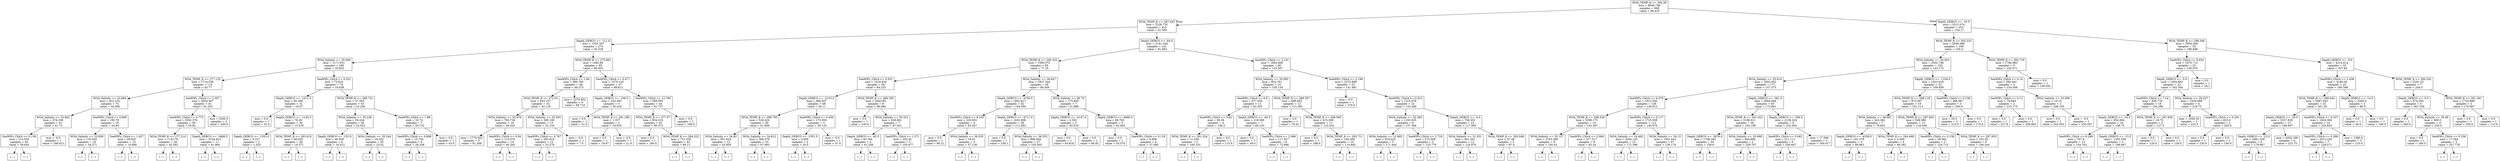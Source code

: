digraph Tree {
node [shape=box] ;
0 [label="WOA_TEMP_K <= 294.36\nmse = 4646.748\nsamples = 668\nvalue = 96.435"] ;
1 [label="WOA_TEMP_K <= 287.433\nmse = 2226.735\nsamples = 415\nvalue = 61.009"] ;
0 -> 1 [labeldistance=2.5, labelangle=45, headlabel="True"] ;
2 [label="Depth_GEBCO <= -111.0\nmse = 1555.307\nsamples = 274\nvalue = 45.529"] ;
1 -> 2 ;
3 [label="WOA_Salinity <= 35.059\nmse = 1171.931\nsamples = 189\nvalue = 33.833"] ;
2 -> 3 ;
4 [label="WOA_TEMP_K <= 277.125\nmse = 1714.538\nsamples = 115\nvalue = 43.77"] ;
3 -> 4 ;
5 [label="WOA_Salinity <= 33.864\nmse = 422.125\nsamples = 74\nvalue = 34.394"] ;
4 -> 5 ;
6 [label="WOA_Salinity <= 33.862\nmse = 474.338\nsamples = 41\nvalue = 41.72"] ;
5 -> 6 ;
7 [label="SeaWIFs_ChlrA <= 0.136\nmse = 214.635\nsamples = 40\nvalue = 39.643"] ;
6 -> 7 ;
8 [label="(...)"] ;
7 -> 8 ;
21 [label="(...)"] ;
7 -> 21 ;
78 [label="mse = -0.0\nsamples = 1\nvalue = 168.421"] ;
6 -> 78 ;
79 [label="SeaWIFs_ChlrA <= 0.608\nmse = 195.78\nsamples = 33\nvalue = 24.93"] ;
5 -> 79 ;
80 [label="WOA_Salinity <= 33.928\nmse = 135.935\nsamples = 18\nvalue = 34.371"] ;
79 -> 80 ;
81 [label="(...)"] ;
80 -> 81 ;
92 [label="(...)"] ;
80 -> 92 ;
115 [label="SeaWIFs_ChlrA <= 1.627\nmse = 58.635\nsamples = 15\nvalue = 14.668"] ;
79 -> 115 ;
116 [label="(...)"] ;
115 -> 116 ;
143 [label="(...)"] ;
115 -> 143 ;
144 [label="SeaWIFs_ChlrA <= 2.307\nmse = 3654.567\nsamples = 41\nvalue = 61.253"] ;
4 -> 144 ;
145 [label="SeaWIFs_ChlrA <= 0.773\nmse = 2592.376\nsamples = 39\nvalue = 53.82"] ;
144 -> 145 ;
146 [label="WOA_TEMP_K <= 277.214\nmse = 1143.79\nsamples = 28\nvalue = 42.562"] ;
145 -> 146 ;
147 [label="(...)"] ;
146 -> 147 ;
148 [label="(...)"] ;
146 -> 148 ;
199 [label="Depth_GEBCO <= -3468.5\nmse = 5104.913\nsamples = 11\nvalue = 81.964"] ;
145 -> 199 ;
200 [label="(...)"] ;
199 -> 200 ;
201 [label="(...)"] ;
199 -> 201 ;
220 [label="mse = 3200.0\nsamples = 2\nvalue = 200.0"] ;
144 -> 220 ;
221 [label="SeaWIFs_ChlrA <= 0.251\nmse = 72.816\nsamples = 74\nvalue = 19.838"] ;
3 -> 221 ;
222 [label="Depth_GEBCO <= -1611.5\nmse = 85.308\nsamples = 31\nvalue = 16.07"] ;
221 -> 222 ;
223 [label="mse = 0.0\nsamples = 1\nvalue = 32.4"] ;
222 -> 223 ;
224 [label="Depth_GEBCO <= -1145.5\nmse = 78.36\nsamples = 30\nvalue = 15.476"] ;
222 -> 224 ;
225 [label="Depth_GEBCO <= -1352.0\nmse = 0.227\nsamples = 2\nvalue = 1.525"] ;
224 -> 225 ;
226 [label="(...)"] ;
225 -> 226 ;
227 [label="(...)"] ;
225 -> 227 ;
228 [label="WOA_TEMP_K <= 283.619\nmse = 68.025\nsamples = 28\nvalue = 16.571"] ;
224 -> 228 ;
229 [label="(...)"] ;
228 -> 229 ;
244 [label="(...)"] ;
228 -> 244 ;
247 [label="WOA_TEMP_K <= 286.731\nmse = 37.053\nsamples = 43\nvalue = 23.246"] ;
221 -> 247 ;
248 [label="WOA_Salinity <= 35.238\nmse = 28.244\nsamples = 36\nvalue = 22.023"] ;
247 -> 248 ;
249 [label="Depth_GEBCO <= -152.0\nmse = 46.929\nsamples = 6\nvalue = 16.412"] ;
248 -> 249 ;
250 [label="(...)"] ;
249 -> 250 ;
253 [label="(...)"] ;
249 -> 253 ;
260 [label="WOA_Salinity <= 35.244\nmse = 18.332\nsamples = 30\nvalue = 23.02"] ;
248 -> 260 ;
261 [label="(...)"] ;
260 -> 261 ;
264 [label="(...)"] ;
260 -> 264 ;
289 [label="SeaWIFs_ChlrA <= 1.88\nmse = 33.74\nsamples = 7\nvalue = 29.732"] ;
247 -> 289 ;
290 [label="SeaWIFs_ChlrA <= 0.698\nmse = 15.756\nsamples = 6\nvalue = 28.258"] ;
289 -> 290 ;
291 [label="(...)"] ;
290 -> 291 ;
292 [label="(...)"] ;
290 -> 292 ;
297 [label="mse = 0.0\nsamples = 1\nvalue = 43.0"] ;
289 -> 297 ;
298 [label="WOA_TEMP_K <= 275.891\nmse = 1485.94\nsamples = 85\nvalue = 69.503"] ;
2 -> 298 ;
299 [label="SeaWIFs_ChlrA <= 1.84\nmse = 990.785\nsamples = 38\nvalue = 46.273"] ;
298 -> 299 ;
300 [label="WOA_TEMP_K <= 272.54\nmse = 643.157\nsamples = 32\nvalue = 42.116"] ;
299 -> 300 ;
301 [label="WOA_Salinity <= 32.979\nmse = 783.734\nsamples = 19\nvalue = 49.522"] ;
300 -> 301 ;
302 [label="mse = 1774.543\nsamples = 5\nvalue = 81.268"] ;
301 -> 302 ;
303 [label="SeaWIFs_ChlrA <= 0.94\nmse = 115.074\nsamples = 14\nvalue = 40.263"] ;
301 -> 303 ;
304 [label="(...)"] ;
303 -> 304 ;
321 [label="(...)"] ;
303 -> 321 ;
322 [label="WOA_Salinity <= 33.303\nmse = 280.106\nsamples = 13\nvalue = 32.134"] ;
300 -> 322 ;
323 [label="SeaWIFs_ChlrA <= 0.767\nmse = 262.818\nsamples = 12\nvalue = 33.276"] ;
322 -> 323 ;
324 [label="(...)"] ;
323 -> 324 ;
325 [label="(...)"] ;
323 -> 325 ;
326 [label="mse = -0.0\nsamples = 1\nvalue = 7.0"] ;
322 -> 326 ;
327 [label="mse = 2270.852\nsamples = 6\nvalue = 68.719"] ;
299 -> 327 ;
328 [label="SeaWIFs_ChlrA <= 0.471\nmse = 1076.145\nsamples = 47\nvalue = 88.812"] ;
298 -> 328 ;
329 [label="Depth_GEBCO <= -106.5\nmse = 243.493\nsamples = 3\nvalue = 35.418"] ;
328 -> 329 ;
330 [label="mse = 0.0\nsamples = 1\nvalue = 51.0"] ;
329 -> 330 ;
331 [label="WOA_TEMP_K <= 281.298\nmse = 1.357\nsamples = 2\nvalue = 19.835"] ;
329 -> 331 ;
332 [label="mse = 0.0\nsamples = 1\nvalue = 18.67"] ;
331 -> 332 ;
333 [label="mse = -0.0\nsamples = 1\nvalue = 21.0"] ;
331 -> 333 ;
334 [label="SeaWIFs_ChlrA <= 12.795\nmse = 956.995\nsamples = 44\nvalue = 91.737"] ;
328 -> 334 ;
335 [label="WOA_TEMP_K <= 277.37\nmse = 834.319\nsamples = 43\nvalue = 90.373"] ;
334 -> 335 ;
336 [label="mse = 0.0\nsamples = 1\nvalue = 180.0"] ;
335 -> 336 ;
337 [label="WOA_TEMP_K <= 284.322\nmse = 731.335\nsamples = 42\nvalue = 89.11"] ;
335 -> 337 ;
338 [label="(...)"] ;
337 -> 338 ;
385 [label="(...)"] ;
337 -> 385 ;
398 [label="mse = 0.0\nsamples = 1\nvalue = 190.0"] ;
334 -> 398 ;
399 [label="Depth_GEBCO <= -64.0\nmse = 2141.504\nsamples = 141\nvalue = 91.683"] ;
1 -> 399 ;
400 [label="WOA_TEMP_K <= 292.333\nmse = 1590.372\nsamples = 95\nvalue = 77.25"] ;
399 -> 400 ;
401 [label="SeaWIFs_ChlrA <= 0.551\nmse = 1016.834\nsamples = 56\nvalue = 64.225"] ;
400 -> 401 ;
402 [label="Depth_GEBCO <= -2153.0\nmse = 586.937\nsamples = 48\nvalue = 58.11"] ;
401 -> 402 ;
403 [label="WOA_TEMP_K <= 289.795\nmse = 528.424\nsamples = 45\nvalue = 61.609"] ;
402 -> 403 ;
404 [label="WOA_Salinity <= 34.93\nmse = 501.924\nsamples = 12\nvalue = 43.959"] ;
403 -> 404 ;
405 [label="(...)"] ;
404 -> 405 ;
412 [label="(...)"] ;
404 -> 412 ;
425 [label="WOA_Salinity <= 34.812\nmse = 384.576\nsamples = 33\nvalue = 67.993"] ;
403 -> 425 ;
426 [label="(...)"] ;
425 -> 426 ;
427 [label="(...)"] ;
425 -> 427 ;
478 [label="SeaWIFs_ChlrA <= 0.456\nmse = 173.959\nsamples = 3\nvalue = 30.125"] ;
402 -> 478 ;
479 [label="Depth_GEBCO <= -1551.5\nmse = 4.959\nsamples = 2\nvalue = 20.0"] ;
478 -> 479 ;
480 [label="(...)"] ;
479 -> 480 ;
481 [label="(...)"] ;
479 -> 481 ;
482 [label="mse = -0.0\nsamples = 1\nvalue = 47.0"] ;
478 -> 482 ;
483 [label="WOA_TEMP_K <= 289.185\nmse = 2043.65\nsamples = 8\nvalue = 98.094"] ;
401 -> 483 ;
484 [label="mse = 0.0\nsamples = 1\nvalue = 230.6"] ;
483 -> 484 ;
485 [label="WOA_Salinity <= 35.331\nmse = 628.861\nsamples = 7\nvalue = 87.051"] ;
483 -> 485 ;
486 [label="Depth_GEBCO <= -82.5\nmse = 83.784\nsamples = 4\nvalue = 61.256"] ;
485 -> 486 ;
487 [label="(...)"] ;
486 -> 487 ;
492 [label="(...)"] ;
486 -> 492 ;
493 [label="SeaWIFs_ChlrA <= 1.271\nmse = 203.42\nsamples = 3\nvalue = 105.477"] ;
485 -> 493 ;
494 [label="(...)"] ;
493 -> 494 ;
495 [label="(...)"] ;
493 -> 495 ;
496 [label="WOA_Salinity <= 36.647\nmse = 1827.544\nsamples = 39\nvalue = 94.549"] ;
400 -> 496 ;
497 [label="Depth_GEBCO <= -4750.5\nmse = 1691.817\nsamples = 32\nvalue = 104.394"] ;
496 -> 497 ;
498 [label="SeaWIFs_ChlrA <= 0.105\nmse = 220.002\nsamples = 4\nvalue = 65.407"] ;
497 -> 498 ;
499 [label="mse = 0.0\nsamples = 1\nvalue = 90.21"] ;
498 -> 499 ;
500 [label="WOA_Salinity <= 36.535\nmse = 19.91\nsamples = 3\nvalue = 57.139"] ;
498 -> 500 ;
501 [label="(...)"] ;
500 -> 501 ;
504 [label="(...)"] ;
500 -> 504 ;
505 [label="Depth_GEBCO <= -4711.0\nmse = 1632.808\nsamples = 28\nvalue = 111.482"] ;
497 -> 505 ;
506 [label="mse = 0.0\nsamples = 1\nvalue = 239.1"] ;
505 -> 506 ;
507 [label="WOA_Salinity <= 36.552\nmse = 898.094\nsamples = 27\nvalue = 105.405"] ;
505 -> 507 ;
508 [label="(...)"] ;
507 -> 508 ;
533 [label="(...)"] ;
507 -> 533 ;
552 [label="WOA_Salinity <= 36.74\nmse = 175.835\nsamples = 7\nvalue = 51.889"] ;
496 -> 552 ;
553 [label="Depth_GEBCO <= -4147.0\nmse = 2.562\nsamples = 2\nvalue = 65.619"] ;
552 -> 553 ;
554 [label="mse = 0.0\nsamples = 1\nvalue = 64.818"] ;
553 -> 554 ;
555 [label="mse = 0.0\nsamples = 1\nvalue = 68.82"] ;
553 -> 555 ;
556 [label="Depth_GEBCO <= -4690.5\nmse = 68.783\nsamples = 5\nvalue = 42.082"] ;
552 -> 556 ;
557 [label="mse = 0.0\nsamples = 1\nvalue = 54.574"] ;
556 -> 557 ;
558 [label="SeaWIFs_ChlrA <= 0.118\nmse = 8.908\nsamples = 4\nvalue = 37.085"] ;
556 -> 558 ;
559 [label="(...)"] ;
558 -> 559 ;
560 [label="(...)"] ;
558 -> 560 ;
563 [label="SeaWIFs_ChlrA <= 2.101\nmse = 1892.608\nsamples = 46\nvalue = 123.307"] ;
399 -> 563 ;
564 [label="WOA_Salinity <= 35.092\nmse = 853.761\nsamples = 23\nvalue = 105.134"] ;
563 -> 564 ;
565 [label="SeaWIFs_ChlrA <= 0.9\nmse = 477.028\nsamples = 11\nvalue = 82.352"] ;
564 -> 565 ;
566 [label="SeaWIFs_ChlrA <= 0.82\nmse = 58.56\nsamples = 4\nvalue = 106.2"] ;
565 -> 566 ;
567 [label="WOA_TEMP_K <= 291.324\nmse = 11.556\nsamples = 3\nvalue = 100.333"] ;
566 -> 567 ;
568 [label="(...)"] ;
567 -> 568 ;
571 [label="(...)"] ;
567 -> 571 ;
572 [label="mse = 0.0\nsamples = 1\nvalue = 115.0"] ;
566 -> 572 ;
573 [label="Depth_GEBCO <= -44.5\nmse = 218.006\nsamples = 7\nvalue = 69.103"] ;
565 -> 573 ;
574 [label="mse = 0.0\nsamples = 1\nvalue = 39.0"] ;
573 -> 574 ;
575 [label="SeaWIFs_ChlrA <= 2.096\nmse = 117.827\nsamples = 6\nvalue = 72.866"] ;
573 -> 575 ;
576 [label="(...)"] ;
575 -> 576 ;
585 [label="(...)"] ;
575 -> 585 ;
586 [label="WOA_TEMP_K <= 288.397\nmse = 499.845\nsamples = 12\nvalue = 121.081"] ;
564 -> 586 ;
587 [label="mse = 0.0\nsamples = 1\nvalue = 76.41"] ;
586 -> 587 ;
588 [label="WOA_TEMP_K <= 289.595\nmse = 415.599\nsamples = 11\nvalue = 123.432"] ;
586 -> 588 ;
589 [label="mse = 0.0\nsamples = 1\nvalue = 188.0"] ;
588 -> 589 ;
590 [label="WOA_TEMP_K <= 292.711\nmse = 194.208\nsamples = 10\nvalue = 119.845"] ;
588 -> 590 ;
591 [label="(...)"] ;
590 -> 591 ;
596 [label="(...)"] ;
590 -> 596 ;
599 [label="SeaWIFs_ChlrA <= 2.199\nmse = 2270.888\nsamples = 23\nvalue = 141.481"] ;
563 -> 599 ;
600 [label="mse = 0.0\nsamples = 1\nvalue = 270.0"] ;
599 -> 600 ;
601 [label="SeaWIFs_ChlrA <= 2.913\nmse = 1315.978\nsamples = 22\nvalue = 133.449"] ;
599 -> 601 ;
602 [label="WOA_Salinity <= 32.383\nmse = 1163.925\nsamples = 8\nvalue = 157.394"] ;
601 -> 602 ;
603 [label="WOA_Salinity <= 31.865\nmse = 918.025\nsamples = 5\nvalue = 171.444"] ;
602 -> 603 ;
604 [label="(...)"] ;
603 -> 604 ;
609 [label="(...)"] ;
603 -> 609 ;
610 [label="SeaWIFs_ChlrA <= 2.718\nmse = 273.508\nsamples = 3\nvalue = 125.779"] ;
602 -> 610 ;
611 [label="(...)"] ;
610 -> 611 ;
614 [label="(...)"] ;
610 -> 614 ;
615 [label="Depth_GEBCO <= -4.5\nmse = 759.302\nsamples = 14\nvalue = 117.065"] ;
601 -> 615 ;
616 [label="WOA_Salinity <= 31.531\nmse = 641.201\nsamples = 12\nvalue = 124.976"] ;
615 -> 616 ;
617 [label="(...)"] ;
616 -> 617 ;
628 [label="(...)"] ;
616 -> 628 ;
637 [label="WOA_TEMP_K <= 292.648\nmse = 87.48\nsamples = 2\nvalue = 87.4"] ;
615 -> 637 ;
638 [label="(...)"] ;
637 -> 638 ;
639 [label="(...)"] ;
637 -> 639 ;
640 [label="Depth_GEBCO <= -25.5\nmse = 3212.074\nsamples = 253\nvalue = 154.17"] ;
0 -> 640 [labeldistance=2.5, labelangle=-45, headlabel="False"] ;
641 [label="WOA_TEMP_K <= 302.232\nmse = 2649.399\nsamples = 198\nvalue = 145.4"] ;
640 -> 641 ;
642 [label="WOA_Salinity <= 36.453\nmse = 2502.748\nsamples = 193\nvalue = 143.175"] ;
641 -> 642 ;
643 [label="WOA_Salinity <= 35.614\nmse = 2455.852\nsamples = 171\nvalue = 147.373"] ;
642 -> 643 ;
644 [label="SeaWIFs_ChlrA <= 0.076\nmse = 1913.545\nsamples = 126\nvalue = 136.612"] ;
643 -> 644 ;
645 [label="WOA_TEMP_K <= 298.529\nmse = 2299.175\nsamples = 14\nvalue = 103.397"] ;
644 -> 645 ;
646 [label="WOA_Salinity <= 35.127\nmse = 3763.388\nsamples = 6\nvalue = 150.43"] ;
645 -> 646 ;
647 [label="(...)"] ;
646 -> 647 ;
648 [label="(...)"] ;
646 -> 648 ;
655 [label="SeaWIFs_ChlrA <= 0.064\nmse = 317.317\nsamples = 8\nvalue = 83.24"] ;
645 -> 655 ;
656 [label="(...)"] ;
655 -> 656 ;
663 [label="(...)"] ;
655 -> 663 ;
670 [label="SeaWIFs_ChlrA <= 0.117\nmse = 1725.508\nsamples = 112\nvalue = 140.474"] ;
644 -> 670 ;
671 [label="WOA_Salinity <= 34.462\nmse = 3254.135\nsamples = 15\nvalue = 171.396"] ;
670 -> 671 ;
672 [label="(...)"] ;
671 -> 672 ;
677 [label="(...)"] ;
671 -> 677 ;
698 [label="WOA_Salinity <= 34.13\nmse = 1361.443\nsamples = 97\nvalue = 136.174"] ;
670 -> 698 ;
699 [label="(...)"] ;
698 -> 699 ;
780 [label="(...)"] ;
698 -> 780 ;
851 [label="Depth_GEBCO <= -361.0\nmse = 2804.084\nsamples = 45\nvalue = 173.861"] ;
643 -> 851 ;
852 [label="WOA_TEMP_K <= 301.323\nmse = 2186.011\nsamples = 36\nvalue = 163.199"] ;
851 -> 852 ;
853 [label="Depth_GEBCO <= -3676.0\nmse = 1796.283\nsamples = 34\nvalue = 158.6"] ;
852 -> 853 ;
854 [label="(...)"] ;
853 -> 854 ;
889 [label="(...)"] ;
853 -> 889 ;
914 [label="WOA_Salinity <= 35.699\nmse = 600.889\nsamples = 2\nvalue = 259.767"] ;
852 -> 914 ;
915 [label="(...)"] ;
914 -> 915 ;
916 [label="(...)"] ;
914 -> 916 ;
917 [label="Depth_GEBCO <= -206.0\nmse = 2139.204\nsamples = 9\nvalue = 232.504"] ;
851 -> 917 ;
918 [label="SeaWIFs_ChlrA <= 0.062\nmse = 511.111\nsamples = 6\nvalue = 256.667"] ;
917 -> 918 ;
919 [label="(...)"] ;
918 -> 919 ;
920 [label="(...)"] ;
918 -> 920 ;
925 [label="mse = 17.566\nsamples = 3\nvalue = 160.017"] ;
917 -> 925 ;
926 [label="Depth_GEBCO <= -1334.0\nmse = 1623.919\nsamples = 22\nvalue = 109.839"] ;
642 -> 926 ;
927 [label="WOA_TEMP_K <= 296.118\nmse = 873.097\nsamples = 19\nvalue = 101.113"] ;
926 -> 927 ;
928 [label="WOA_Salinity <= 36.691\nmse = 424.362\nsamples = 7\nvalue = 76.833"] ;
927 -> 928 ;
929 [label="Depth_GEBCO <= -4339.0\nmse = 101.378\nsamples = 3\nvalue = 99.863"] ;
928 -> 929 ;
930 [label="(...)"] ;
929 -> 930 ;
931 [label="(...)"] ;
929 -> 931 ;
934 [label="WOA_TEMP_K <= 294.499\nmse = 5.569\nsamples = 4\nvalue = 60.382"] ;
928 -> 934 ;
935 [label="(...)"] ;
934 -> 935 ;
936 [label="(...)"] ;
934 -> 936 ;
939 [label="WOA_TEMP_K <= 297.003\nmse = 548.986\nsamples = 12\nvalue = 116.449"] ;
927 -> 939 ;
940 [label="SeaWIFs_ChlrA <= 0.138\nmse = 28.082\nsamples = 3\nvalue = 154.715"] ;
939 -> 940 ;
941 [label="(...)"] ;
940 -> 941 ;
942 [label="(...)"] ;
940 -> 942 ;
945 [label="WOA_TEMP_K <= 297.655\nmse = 193.28\nsamples = 9\nvalue = 106.244"] ;
939 -> 945 ;
946 [label="(...)"] ;
945 -> 946 ;
947 [label="(...)"] ;
945 -> 947 ;
960 [label="SeaWIFs_ChlrA <= 0.238\nmse = 466.667\nsamples = 3\nvalue = 200.0"] ;
926 -> 960 ;
961 [label="mse = 25.0\nsamples = 2\nvalue = 215.0"] ;
960 -> 961 ;
962 [label="mse = 0.0\nsamples = 1\nvalue = 170.0"] ;
960 -> 962 ;
963 [label="WOA_TEMP_K <= 302.716\nmse = 1784.983\nsamples = 5\nvalue = 220.571"] ;
641 -> 963 ;
964 [label="SeaWIFs_ChlrA <= 0.14\nmse = 260.442\nsamples = 4\nvalue = 234.506"] ;
963 -> 964 ;
965 [label="SeaWIFs_ChlrA <= 0.12\nmse = 79.694\nsamples = 2\nvalue = 215.175"] ;
964 -> 965 ;
966 [label="mse = 0.0\nsamples = 1\nvalue = 227.8"] ;
965 -> 966 ;
967 [label="mse = 0.0\nsamples = 1\nvalue = 208.863"] ;
965 -> 967 ;
968 [label="WOA_Salinity <= 33.409\nmse = 10.15\nsamples = 2\nvalue = 246.105"] ;
964 -> 968 ;
969 [label="mse = 0.0\nsamples = 1\nvalue = 243.503"] ;
968 -> 969 ;
970 [label="mse = -0.0\nsamples = 1\nvalue = 250.007"] ;
968 -> 970 ;
971 [label="mse = 0.0\nsamples = 1\nvalue = 109.091"] ;
963 -> 971 ;
972 [label="WOA_TEMP_K <= 298.546\nmse = 3954.308\nsamples = 55\nvalue = 186.848"] ;
640 -> 972 ;
973 [label="SeaWIFs_ChlrA <= 8.454\nmse = 1970.712\nsamples = 23\nvalue = 155.976"] ;
972 -> 973 ;
974 [label="Depth_GEBCO <= -5.0\nmse = 1404.663\nsamples = 22\nvalue = 162.344"] ;
973 -> 974 ;
975 [label="SeaWIFs_ChlrA <= 7.24\nmse = 938.776\nsamples = 18\nvalue = 154.286"] ;
974 -> 975 ;
976 [label="Depth_GEBCO <= -16.5\nmse = 952.604\nsamples = 16\nvalue = 158.75"] ;
975 -> 976 ;
977 [label="SeaWIFs_ChlrA <= 0.299\nmse = 767.8\nsamples = 13\nvalue = 154.762"] ;
976 -> 977 ;
978 [label="(...)"] ;
977 -> 978 ;
981 [label="(...)"] ;
977 -> 981 ;
988 [label="Depth_GEBCO <= -13.5\nmse = 1355.556\nsamples = 3\nvalue = 186.667"] ;
976 -> 988 ;
989 [label="(...)"] ;
988 -> 989 ;
990 [label="(...)"] ;
988 -> 990 ;
991 [label="WOA_TEMP_K <= 297.458\nmse = 18.75\nsamples = 2\nvalue = 127.5"] ;
975 -> 991 ;
992 [label="mse = 0.0\nsamples = 1\nvalue = 120.0"] ;
991 -> 992 ;
993 [label="mse = 0.0\nsamples = 1\nvalue = 130.0"] ;
991 -> 993 ;
994 [label="WOA_Salinity <= 35.227\nmse = 1029.688\nsamples = 4\nvalue = 218.75"] ;
974 -> 994 ;
995 [label="mse = 1056.25\nsamples = 2\nvalue = 232.5"] ;
994 -> 995 ;
996 [label="SeaWIFs_ChlrA <= 0.291\nmse = 625.0\nsamples = 2\nvalue = 205.0"] ;
994 -> 996 ;
997 [label="mse = 0.0\nsamples = 1\nvalue = 230.0"] ;
996 -> 997 ;
998 [label="mse = 0.0\nsamples = 1\nvalue = 180.0"] ;
996 -> 998 ;
999 [label="mse = 0.0\nsamples = 1\nvalue = 54.1"] ;
973 -> 999 ;
1000 [label="Depth_GEBCO <= -9.0\nmse = 4214.414\nsamples = 32\nvalue = 207.84"] ;
972 -> 1000 ;
1001 [label="SeaWIFs_ChlrA <= 2.436\nmse = 4189.36\nsamples = 25\nvalue = 190.588"] ;
1000 -> 1001 ;
1002 [label="WOA_TEMP_K <= 299.444\nmse = 2987.045\nsamples = 23\nvalue = 201.29"] ;
1001 -> 1002 ;
1003 [label="Depth_GEBCO <= -16.5\nmse = 3327.839\nsamples = 13\nvalue = 188.947"] ;
1002 -> 1003 ;
1004 [label="Depth_GEBCO <= -22.0\nmse = 2661.556\nsamples = 9\nvalue = 179.667"] ;
1003 -> 1004 ;
1005 [label="(...)"] ;
1004 -> 1005 ;
1008 [label="(...)"] ;
1004 -> 1008 ;
1011 [label="mse = 4292.188\nsamples = 4\nvalue = 223.75"] ;
1003 -> 1011 ;
1012 [label="SeaWIFs_ChlrA <= 0.337\nmse = 1824.306\nsamples = 10\nvalue = 220.833"] ;
1002 -> 1012 ;
1013 [label="SeaWIFs_ChlrA <= 0.288\nmse = 2012.245\nsamples = 7\nvalue = 228.571"] ;
1012 -> 1013 ;
1014 [label="(...)"] ;
1013 -> 1014 ;
1015 [label="(...)"] ;
1013 -> 1015 ;
1016 [label="mse = 1360.0\nsamples = 3\nvalue = 210.0"] ;
1012 -> 1016 ;
1017 [label="Depth_GEBCO <= -14.5\nmse = 3200.0\nsamples = 2\nvalue = 80.0"] ;
1001 -> 1017 ;
1018 [label="mse = 0.0\nsamples = 1\nvalue = 40.0"] ;
1017 -> 1018 ;
1019 [label="mse = 0.0\nsamples = 1\nvalue = 160.0"] ;
1017 -> 1019 ;
1020 [label="WOA_TEMP_K <= 300.542\nmse = 2291.25\nsamples = 7\nvalue = 244.5"] ;
1000 -> 1020 ;
1021 [label="Depth_GEBCO <= -5.0\nmse = 874.556\nsamples = 5\nvalue = 261.538"] ;
1020 -> 1021 ;
1022 [label="mse = 0.0\nsamples = 1\nvalue = 300.0"] ;
1021 -> 1022 ;
1023 [label="WOA_Salinity <= 35.49\nmse = 560.0\nsamples = 4\nvalue = 250.0"] ;
1021 -> 1023 ;
1024 [label="mse = 0.0\nsamples = 1\nvalue = 180.0"] ;
1023 -> 1024 ;
1025 [label="SeaWIFs_ChlrA <= 0.336\nmse = 17.284\nsamples = 3\nvalue = 257.778"] ;
1023 -> 1025 ;
1026 [label="(...)"] ;
1025 -> 1026 ;
1027 [label="(...)"] ;
1025 -> 1027 ;
1028 [label="WOA_TEMP_K <= 301.281\nmse = 1720.889\nsamples = 2\nvalue = 170.667"] ;
1020 -> 1028 ;
1029 [label="mse = 0.0\nsamples = 1\nvalue = 200.0"] ;
1028 -> 1029 ;
1030 [label="mse = 0.0\nsamples = 1\nvalue = 112.0"] ;
1028 -> 1030 ;
}